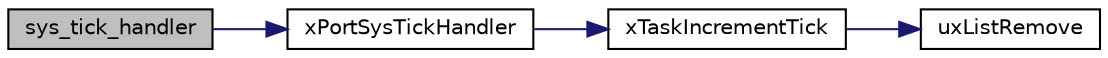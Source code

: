 digraph "sys_tick_handler"
{
  edge [fontname="Helvetica",fontsize="10",labelfontname="Helvetica",labelfontsize="10"];
  node [fontname="Helvetica",fontsize="10",shape=record];
  rankdir="LR";
  Node1 [label="sys_tick_handler",height=0.2,width=0.4,color="black", fillcolor="grey75", style="filled" fontcolor="black"];
  Node1 -> Node2 [color="midnightblue",fontsize="10",style="solid",fontname="Helvetica"];
  Node2 [label="xPortSysTickHandler",height=0.2,width=0.4,color="black", fillcolor="white", style="filled",URL="$port_8c.html#a78100b2d36913d0b45565be8975e5de8"];
  Node2 -> Node3 [color="midnightblue",fontsize="10",style="solid",fontname="Helvetica"];
  Node3 [label="xTaskIncrementTick",height=0.2,width=0.4,color="black", fillcolor="white", style="filled",URL="$tasks_8c.html#a54f31e9aef0eb7b87e48c7d68ecc84c1"];
  Node3 -> Node4 [color="midnightblue",fontsize="10",style="solid",fontname="Helvetica"];
  Node4 [label="uxListRemove",height=0.2,width=0.4,color="black", fillcolor="white", style="filled",URL="$list_8c.html#a274fdced76bbdd9d8a4c4840ded2920c"];
}
